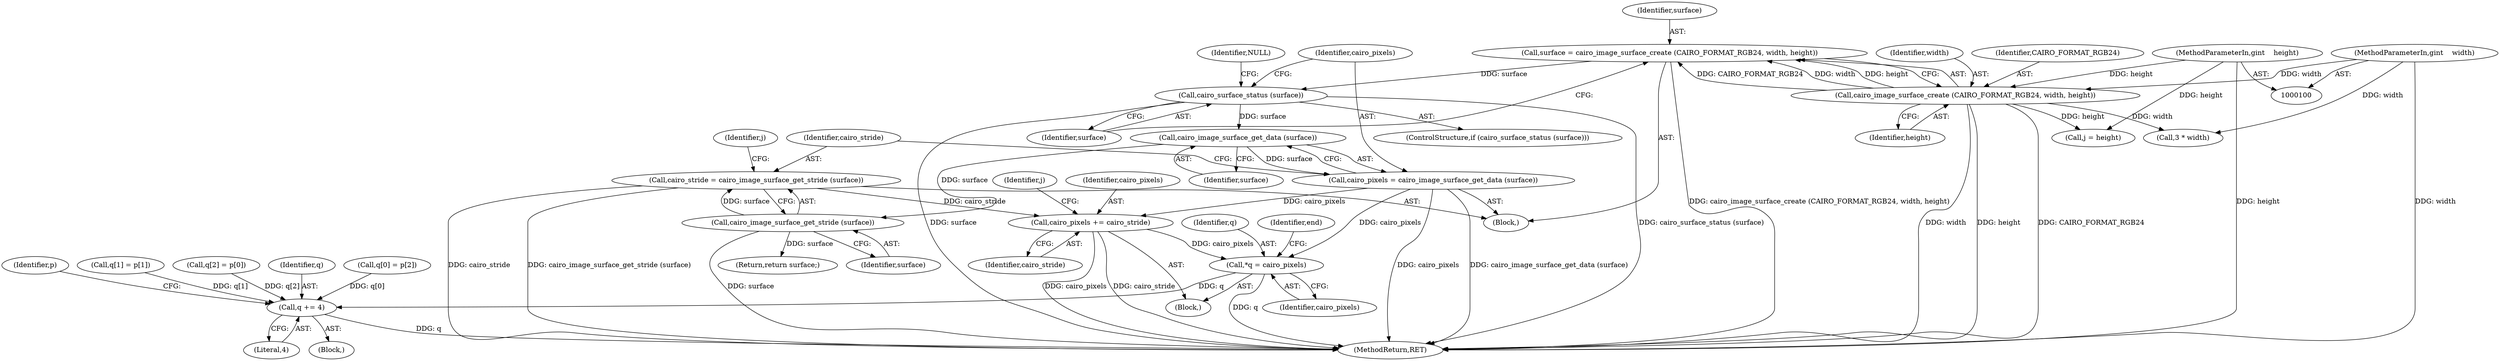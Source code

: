 digraph "0_poppler_c839b706092583f6b12ed3cc634bf5af34b7a2bb@pointer" {
"1000188" [label="(Call,cairo_pixels += cairo_stride)"];
"1000125" [label="(Call,cairo_stride = cairo_image_surface_get_stride (surface))"];
"1000127" [label="(Call,cairo_image_surface_get_stride (surface))"];
"1000123" [label="(Call,cairo_image_surface_get_data (surface))"];
"1000117" [label="(Call,cairo_surface_status (surface))"];
"1000110" [label="(Call,surface = cairo_image_surface_create (CAIRO_FORMAT_RGB24, width, height))"];
"1000112" [label="(Call,cairo_image_surface_create (CAIRO_FORMAT_RGB24, width, height))"];
"1000102" [label="(MethodParameterIn,gint    width)"];
"1000103" [label="(MethodParameterIn,gint    height)"];
"1000121" [label="(Call,cairo_pixels = cairo_image_surface_get_data (surface))"];
"1000142" [label="(Call,*q = cairo_pixels)"];
"1000182" [label="(Call,q += 4)"];
"1000116" [label="(ControlStructure,if (cairo_surface_status (surface)))"];
"1000189" [label="(Identifier,cairo_pixels)"];
"1000130" [label="(Call,j = height)"];
"1000184" [label="(Literal,4)"];
"1000142" [label="(Call,*q = cairo_pixels)"];
"1000111" [label="(Identifier,surface)"];
"1000117" [label="(Call,cairo_surface_status (surface))"];
"1000125" [label="(Call,cairo_stride = cairo_image_surface_get_stride (surface))"];
"1000102" [label="(MethodParameterIn,gint    width)"];
"1000182" [label="(Call,q += 4)"];
"1000114" [label="(Identifier,width)"];
"1000157" [label="(Block,)"];
"1000136" [label="(Block,)"];
"1000120" [label="(Identifier,NULL)"];
"1000110" [label="(Call,surface = cairo_image_surface_create (CAIRO_FORMAT_RGB24, width, height))"];
"1000115" [label="(Identifier,height)"];
"1000144" [label="(Identifier,cairo_pixels)"];
"1000127" [label="(Call,cairo_image_surface_get_stride (surface))"];
"1000124" [label="(Identifier,surface)"];
"1000118" [label="(Identifier,surface)"];
"1000113" [label="(Identifier,CAIRO_FORMAT_RGB24)"];
"1000193" [label="(MethodReturn,RET)"];
"1000135" [label="(Identifier,j)"];
"1000191" [label="(Return,return surface;)"];
"1000123" [label="(Call,cairo_image_surface_get_data (surface))"];
"1000190" [label="(Identifier,cairo_stride)"];
"1000147" [label="(Identifier,end)"];
"1000131" [label="(Identifier,j)"];
"1000150" [label="(Call,3 * width)"];
"1000112" [label="(Call,cairo_image_surface_create (CAIRO_FORMAT_RGB24, width, height))"];
"1000128" [label="(Identifier,surface)"];
"1000165" [label="(Call,q[1] = p[1])"];
"1000172" [label="(Call,q[2] = p[0])"];
"1000183" [label="(Identifier,q)"];
"1000158" [label="(Call,q[0] = p[2])"];
"1000155" [label="(Identifier,p)"];
"1000122" [label="(Identifier,cairo_pixels)"];
"1000103" [label="(MethodParameterIn,gint    height)"];
"1000143" [label="(Identifier,q)"];
"1000126" [label="(Identifier,cairo_stride)"];
"1000105" [label="(Block,)"];
"1000121" [label="(Call,cairo_pixels = cairo_image_surface_get_data (surface))"];
"1000188" [label="(Call,cairo_pixels += cairo_stride)"];
"1000188" -> "1000136"  [label="AST: "];
"1000188" -> "1000190"  [label="CFG: "];
"1000189" -> "1000188"  [label="AST: "];
"1000190" -> "1000188"  [label="AST: "];
"1000135" -> "1000188"  [label="CFG: "];
"1000188" -> "1000193"  [label="DDG: cairo_stride"];
"1000188" -> "1000193"  [label="DDG: cairo_pixels"];
"1000188" -> "1000142"  [label="DDG: cairo_pixels"];
"1000125" -> "1000188"  [label="DDG: cairo_stride"];
"1000121" -> "1000188"  [label="DDG: cairo_pixels"];
"1000125" -> "1000105"  [label="AST: "];
"1000125" -> "1000127"  [label="CFG: "];
"1000126" -> "1000125"  [label="AST: "];
"1000127" -> "1000125"  [label="AST: "];
"1000131" -> "1000125"  [label="CFG: "];
"1000125" -> "1000193"  [label="DDG: cairo_image_surface_get_stride (surface)"];
"1000125" -> "1000193"  [label="DDG: cairo_stride"];
"1000127" -> "1000125"  [label="DDG: surface"];
"1000127" -> "1000128"  [label="CFG: "];
"1000128" -> "1000127"  [label="AST: "];
"1000127" -> "1000193"  [label="DDG: surface"];
"1000123" -> "1000127"  [label="DDG: surface"];
"1000127" -> "1000191"  [label="DDG: surface"];
"1000123" -> "1000121"  [label="AST: "];
"1000123" -> "1000124"  [label="CFG: "];
"1000124" -> "1000123"  [label="AST: "];
"1000121" -> "1000123"  [label="CFG: "];
"1000123" -> "1000121"  [label="DDG: surface"];
"1000117" -> "1000123"  [label="DDG: surface"];
"1000117" -> "1000116"  [label="AST: "];
"1000117" -> "1000118"  [label="CFG: "];
"1000118" -> "1000117"  [label="AST: "];
"1000120" -> "1000117"  [label="CFG: "];
"1000122" -> "1000117"  [label="CFG: "];
"1000117" -> "1000193"  [label="DDG: surface"];
"1000117" -> "1000193"  [label="DDG: cairo_surface_status (surface)"];
"1000110" -> "1000117"  [label="DDG: surface"];
"1000110" -> "1000105"  [label="AST: "];
"1000110" -> "1000112"  [label="CFG: "];
"1000111" -> "1000110"  [label="AST: "];
"1000112" -> "1000110"  [label="AST: "];
"1000118" -> "1000110"  [label="CFG: "];
"1000110" -> "1000193"  [label="DDG: cairo_image_surface_create (CAIRO_FORMAT_RGB24, width, height)"];
"1000112" -> "1000110"  [label="DDG: CAIRO_FORMAT_RGB24"];
"1000112" -> "1000110"  [label="DDG: width"];
"1000112" -> "1000110"  [label="DDG: height"];
"1000112" -> "1000115"  [label="CFG: "];
"1000113" -> "1000112"  [label="AST: "];
"1000114" -> "1000112"  [label="AST: "];
"1000115" -> "1000112"  [label="AST: "];
"1000112" -> "1000193"  [label="DDG: width"];
"1000112" -> "1000193"  [label="DDG: height"];
"1000112" -> "1000193"  [label="DDG: CAIRO_FORMAT_RGB24"];
"1000102" -> "1000112"  [label="DDG: width"];
"1000103" -> "1000112"  [label="DDG: height"];
"1000112" -> "1000130"  [label="DDG: height"];
"1000112" -> "1000150"  [label="DDG: width"];
"1000102" -> "1000100"  [label="AST: "];
"1000102" -> "1000193"  [label="DDG: width"];
"1000102" -> "1000150"  [label="DDG: width"];
"1000103" -> "1000100"  [label="AST: "];
"1000103" -> "1000193"  [label="DDG: height"];
"1000103" -> "1000130"  [label="DDG: height"];
"1000121" -> "1000105"  [label="AST: "];
"1000122" -> "1000121"  [label="AST: "];
"1000126" -> "1000121"  [label="CFG: "];
"1000121" -> "1000193"  [label="DDG: cairo_image_surface_get_data (surface)"];
"1000121" -> "1000193"  [label="DDG: cairo_pixels"];
"1000121" -> "1000142"  [label="DDG: cairo_pixels"];
"1000142" -> "1000136"  [label="AST: "];
"1000142" -> "1000144"  [label="CFG: "];
"1000143" -> "1000142"  [label="AST: "];
"1000144" -> "1000142"  [label="AST: "];
"1000147" -> "1000142"  [label="CFG: "];
"1000142" -> "1000193"  [label="DDG: q"];
"1000142" -> "1000182"  [label="DDG: q"];
"1000182" -> "1000157"  [label="AST: "];
"1000182" -> "1000184"  [label="CFG: "];
"1000183" -> "1000182"  [label="AST: "];
"1000184" -> "1000182"  [label="AST: "];
"1000155" -> "1000182"  [label="CFG: "];
"1000182" -> "1000193"  [label="DDG: q"];
"1000158" -> "1000182"  [label="DDG: q[0]"];
"1000165" -> "1000182"  [label="DDG: q[1]"];
"1000172" -> "1000182"  [label="DDG: q[2]"];
}

